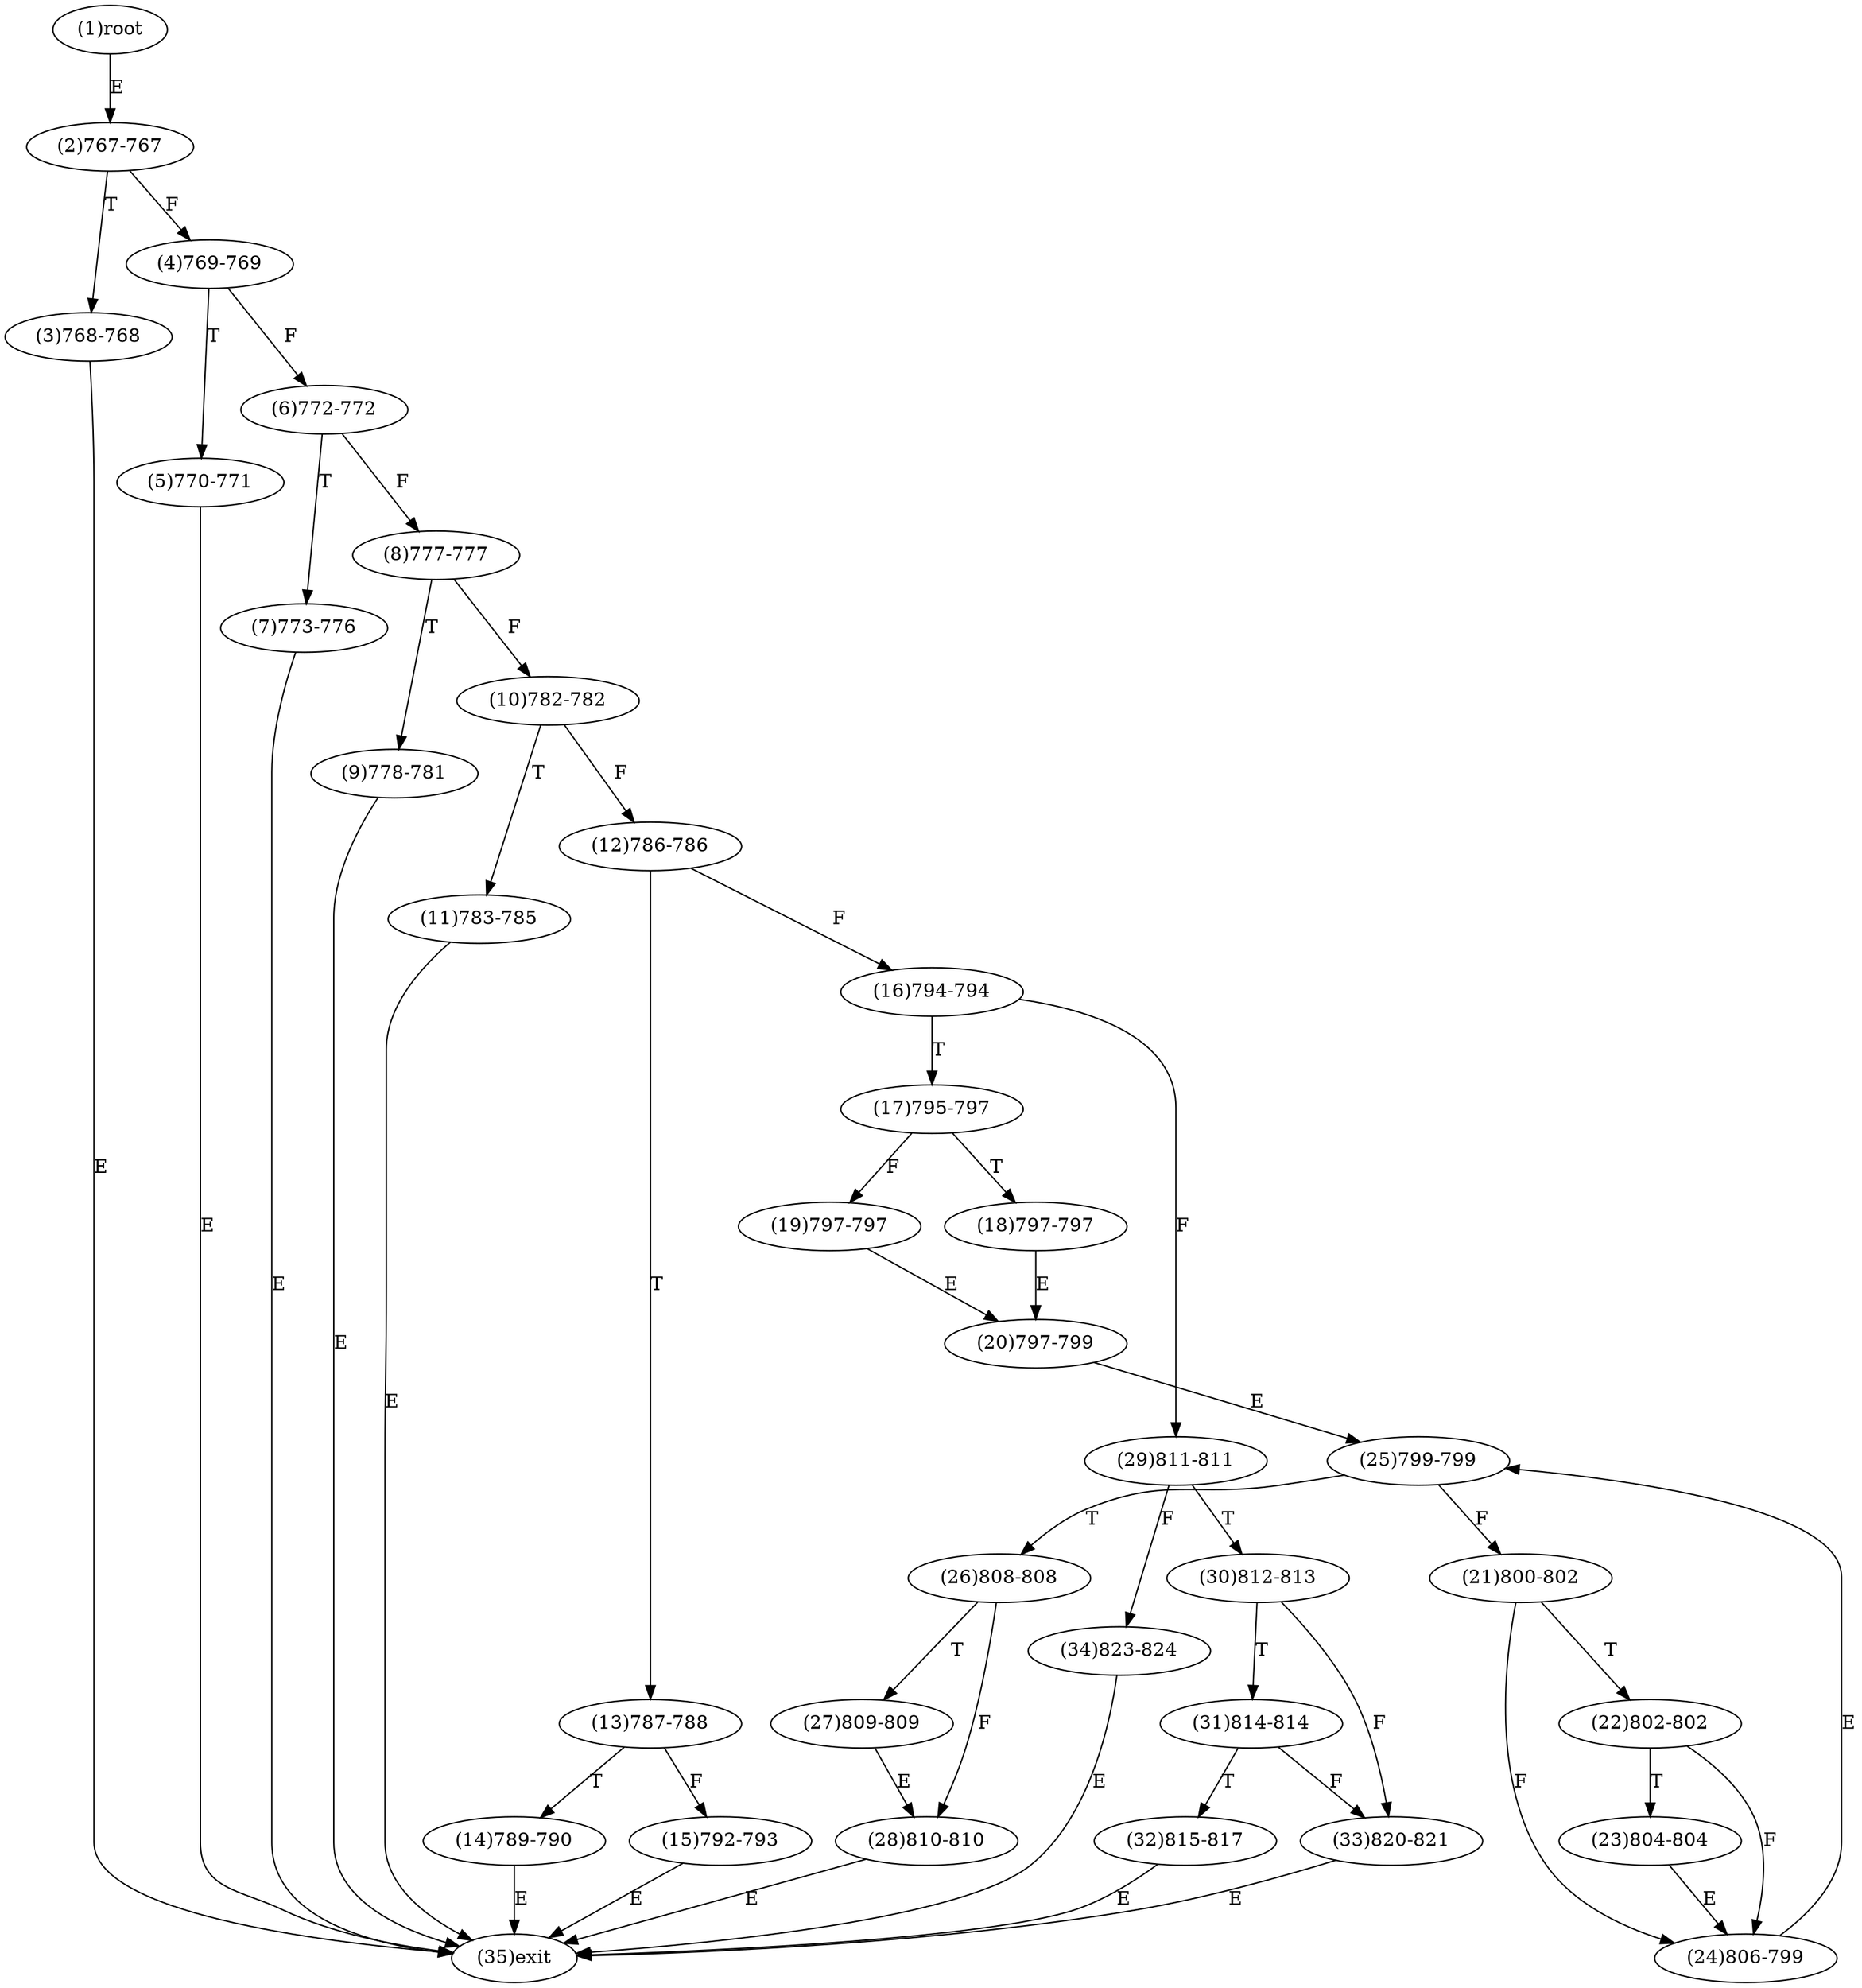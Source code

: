 digraph "" { 
1[ label="(1)root"];
2[ label="(2)767-767"];
3[ label="(3)768-768"];
4[ label="(4)769-769"];
5[ label="(5)770-771"];
6[ label="(6)772-772"];
7[ label="(7)773-776"];
8[ label="(8)777-777"];
9[ label="(9)778-781"];
10[ label="(10)782-782"];
11[ label="(11)783-785"];
12[ label="(12)786-786"];
13[ label="(13)787-788"];
14[ label="(14)789-790"];
15[ label="(15)792-793"];
17[ label="(17)795-797"];
16[ label="(16)794-794"];
19[ label="(19)797-797"];
18[ label="(18)797-797"];
21[ label="(21)800-802"];
20[ label="(20)797-799"];
23[ label="(23)804-804"];
22[ label="(22)802-802"];
25[ label="(25)799-799"];
24[ label="(24)806-799"];
27[ label="(27)809-809"];
26[ label="(26)808-808"];
29[ label="(29)811-811"];
28[ label="(28)810-810"];
31[ label="(31)814-814"];
30[ label="(30)812-813"];
34[ label="(34)823-824"];
35[ label="(35)exit"];
32[ label="(32)815-817"];
33[ label="(33)820-821"];
1->2[ label="E"];
2->4[ label="F"];
2->3[ label="T"];
3->35[ label="E"];
4->6[ label="F"];
4->5[ label="T"];
5->35[ label="E"];
6->8[ label="F"];
6->7[ label="T"];
7->35[ label="E"];
8->10[ label="F"];
8->9[ label="T"];
9->35[ label="E"];
10->12[ label="F"];
10->11[ label="T"];
11->35[ label="E"];
12->16[ label="F"];
12->13[ label="T"];
13->15[ label="F"];
13->14[ label="T"];
14->35[ label="E"];
15->35[ label="E"];
16->29[ label="F"];
16->17[ label="T"];
17->19[ label="F"];
17->18[ label="T"];
18->20[ label="E"];
19->20[ label="E"];
20->25[ label="E"];
21->24[ label="F"];
21->22[ label="T"];
22->24[ label="F"];
22->23[ label="T"];
23->24[ label="E"];
24->25[ label="E"];
25->21[ label="F"];
25->26[ label="T"];
26->28[ label="F"];
26->27[ label="T"];
27->28[ label="E"];
28->35[ label="E"];
29->34[ label="F"];
29->30[ label="T"];
30->33[ label="F"];
30->31[ label="T"];
31->33[ label="F"];
31->32[ label="T"];
32->35[ label="E"];
33->35[ label="E"];
34->35[ label="E"];
}